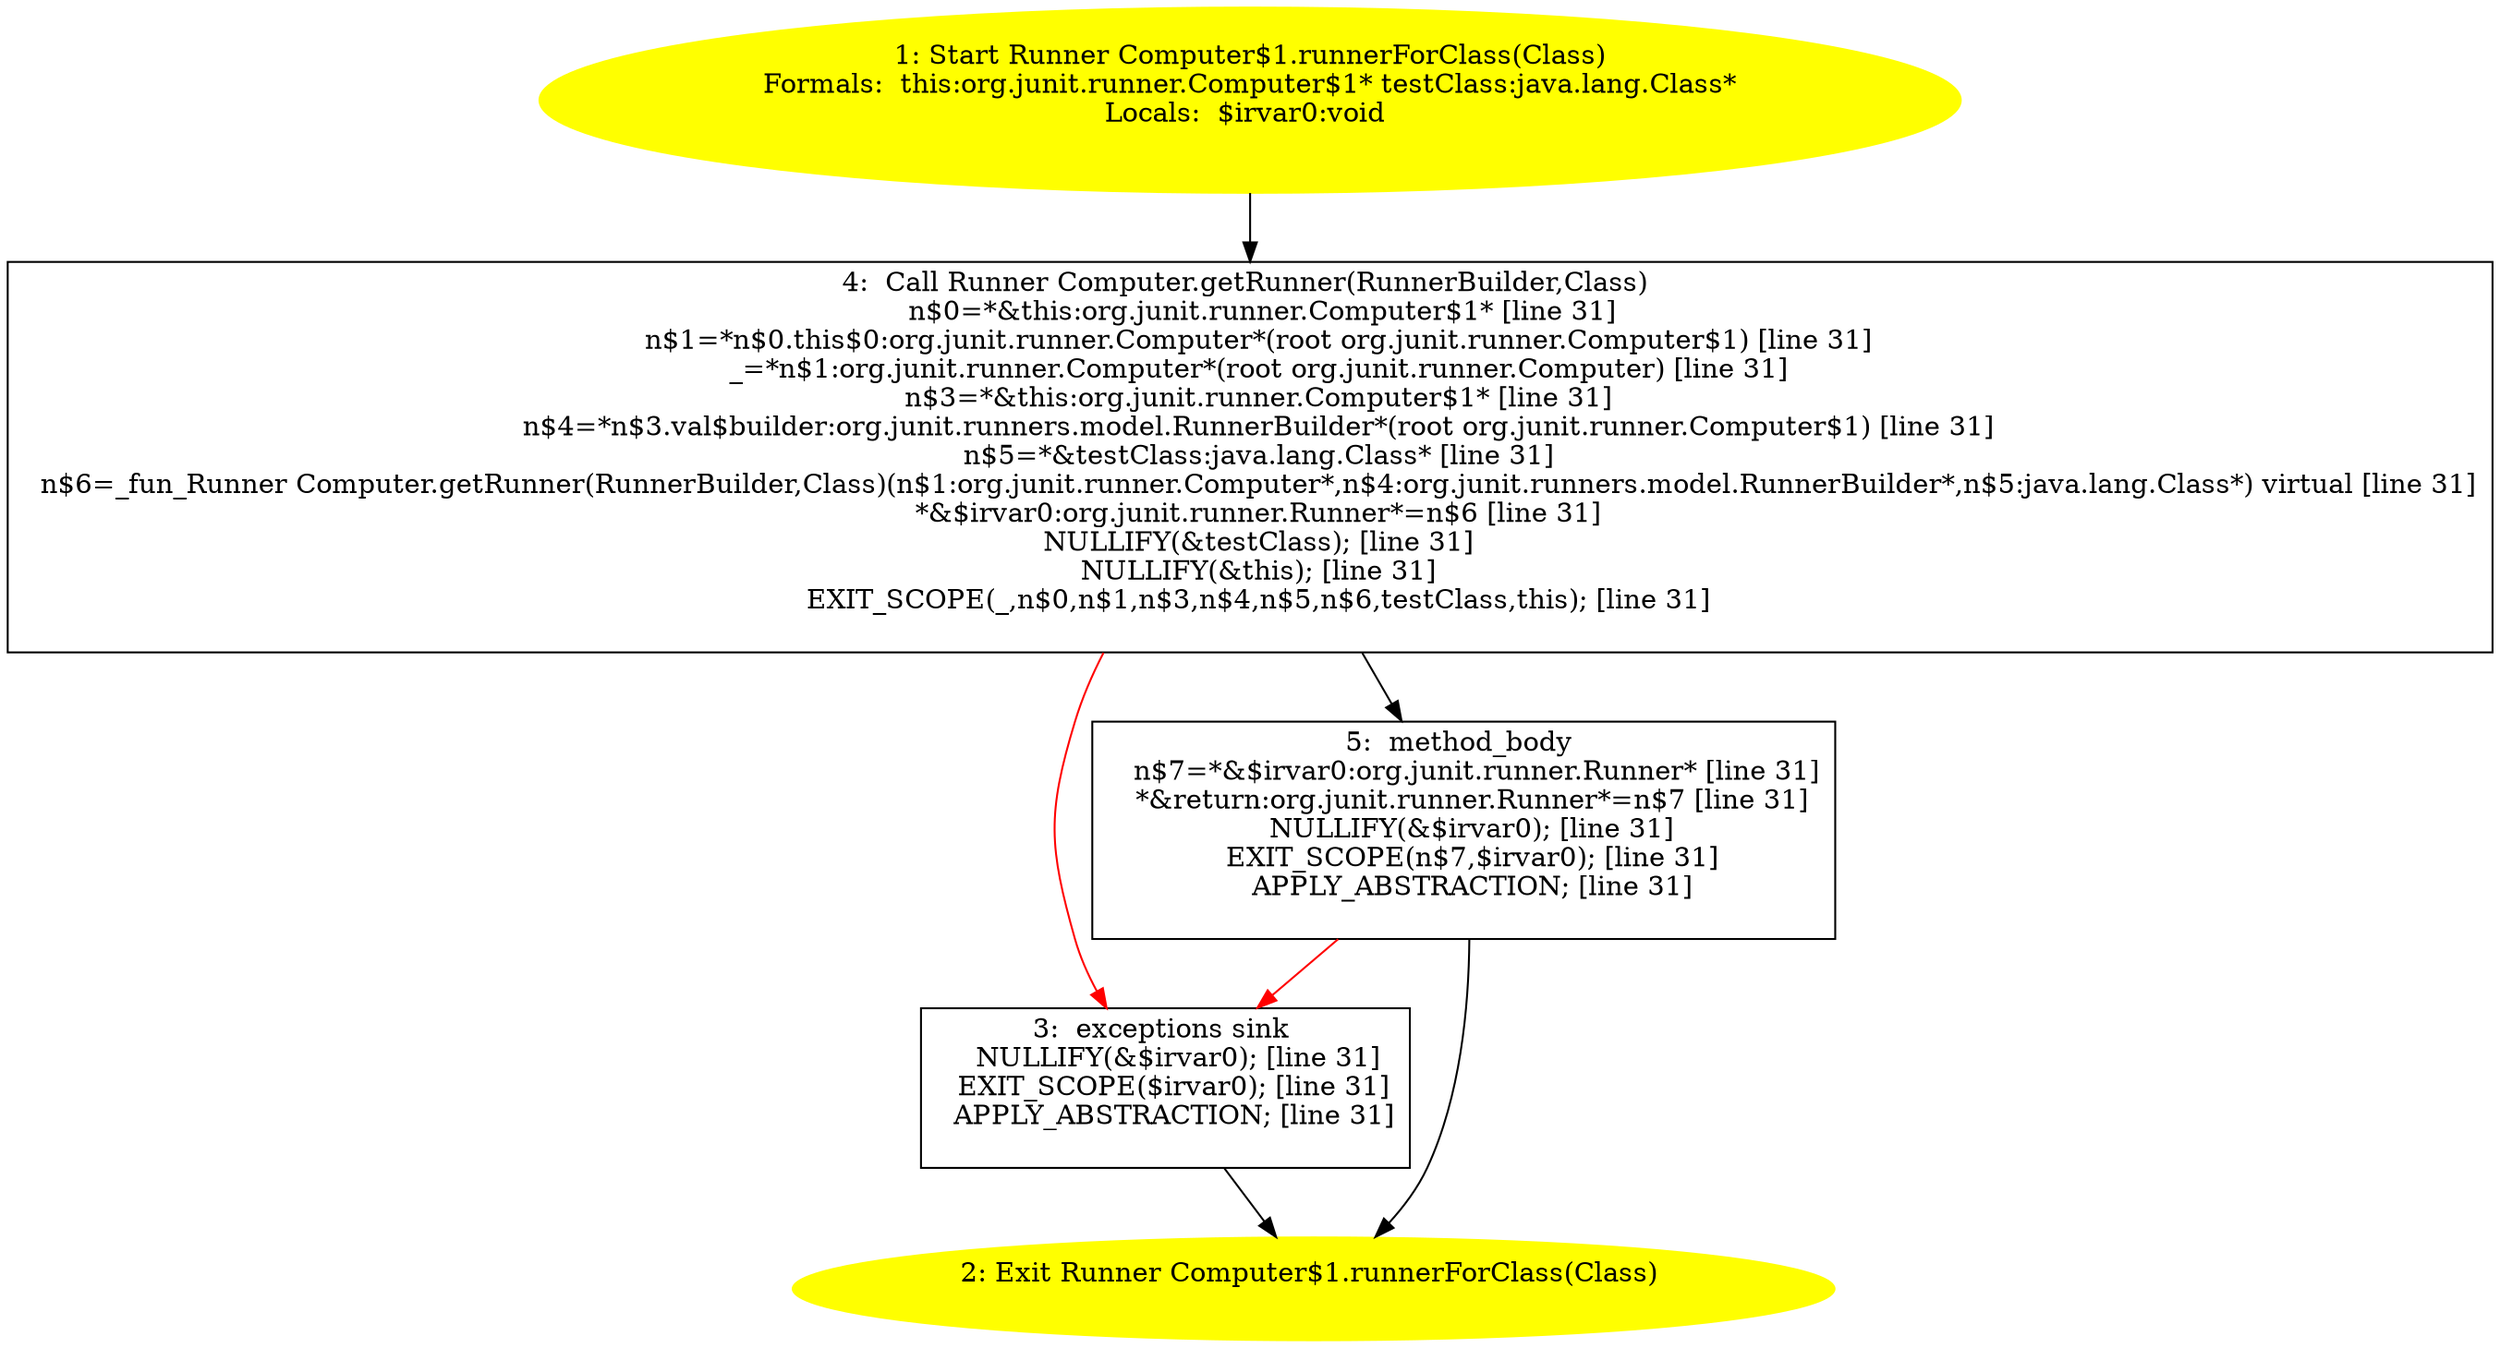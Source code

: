 /* @generated */
digraph cfg {
"org.junit.runner.Computer$1.runnerForClass(java.lang.Class):org.junit.runner.Runner.27e9c67335a17b0867588cb494c4369e_1" [label="1: Start Runner Computer$1.runnerForClass(Class)\nFormals:  this:org.junit.runner.Computer$1* testClass:java.lang.Class*\nLocals:  $irvar0:void \n  " color=yellow style=filled]
	

	 "org.junit.runner.Computer$1.runnerForClass(java.lang.Class):org.junit.runner.Runner.27e9c67335a17b0867588cb494c4369e_1" -> "org.junit.runner.Computer$1.runnerForClass(java.lang.Class):org.junit.runner.Runner.27e9c67335a17b0867588cb494c4369e_4" ;
"org.junit.runner.Computer$1.runnerForClass(java.lang.Class):org.junit.runner.Runner.27e9c67335a17b0867588cb494c4369e_2" [label="2: Exit Runner Computer$1.runnerForClass(Class) \n  " color=yellow style=filled]
	

"org.junit.runner.Computer$1.runnerForClass(java.lang.Class):org.junit.runner.Runner.27e9c67335a17b0867588cb494c4369e_3" [label="3:  exceptions sink \n   NULLIFY(&$irvar0); [line 31]\n  EXIT_SCOPE($irvar0); [line 31]\n  APPLY_ABSTRACTION; [line 31]\n " shape="box"]
	

	 "org.junit.runner.Computer$1.runnerForClass(java.lang.Class):org.junit.runner.Runner.27e9c67335a17b0867588cb494c4369e_3" -> "org.junit.runner.Computer$1.runnerForClass(java.lang.Class):org.junit.runner.Runner.27e9c67335a17b0867588cb494c4369e_2" ;
"org.junit.runner.Computer$1.runnerForClass(java.lang.Class):org.junit.runner.Runner.27e9c67335a17b0867588cb494c4369e_4" [label="4:  Call Runner Computer.getRunner(RunnerBuilder,Class) \n   n$0=*&this:org.junit.runner.Computer$1* [line 31]\n  n$1=*n$0.this$0:org.junit.runner.Computer*(root org.junit.runner.Computer$1) [line 31]\n  _=*n$1:org.junit.runner.Computer*(root org.junit.runner.Computer) [line 31]\n  n$3=*&this:org.junit.runner.Computer$1* [line 31]\n  n$4=*n$3.val$builder:org.junit.runners.model.RunnerBuilder*(root org.junit.runner.Computer$1) [line 31]\n  n$5=*&testClass:java.lang.Class* [line 31]\n  n$6=_fun_Runner Computer.getRunner(RunnerBuilder,Class)(n$1:org.junit.runner.Computer*,n$4:org.junit.runners.model.RunnerBuilder*,n$5:java.lang.Class*) virtual [line 31]\n  *&$irvar0:org.junit.runner.Runner*=n$6 [line 31]\n  NULLIFY(&testClass); [line 31]\n  NULLIFY(&this); [line 31]\n  EXIT_SCOPE(_,n$0,n$1,n$3,n$4,n$5,n$6,testClass,this); [line 31]\n " shape="box"]
	

	 "org.junit.runner.Computer$1.runnerForClass(java.lang.Class):org.junit.runner.Runner.27e9c67335a17b0867588cb494c4369e_4" -> "org.junit.runner.Computer$1.runnerForClass(java.lang.Class):org.junit.runner.Runner.27e9c67335a17b0867588cb494c4369e_5" ;
	 "org.junit.runner.Computer$1.runnerForClass(java.lang.Class):org.junit.runner.Runner.27e9c67335a17b0867588cb494c4369e_4" -> "org.junit.runner.Computer$1.runnerForClass(java.lang.Class):org.junit.runner.Runner.27e9c67335a17b0867588cb494c4369e_3" [color="red" ];
"org.junit.runner.Computer$1.runnerForClass(java.lang.Class):org.junit.runner.Runner.27e9c67335a17b0867588cb494c4369e_5" [label="5:  method_body \n   n$7=*&$irvar0:org.junit.runner.Runner* [line 31]\n  *&return:org.junit.runner.Runner*=n$7 [line 31]\n  NULLIFY(&$irvar0); [line 31]\n  EXIT_SCOPE(n$7,$irvar0); [line 31]\n  APPLY_ABSTRACTION; [line 31]\n " shape="box"]
	

	 "org.junit.runner.Computer$1.runnerForClass(java.lang.Class):org.junit.runner.Runner.27e9c67335a17b0867588cb494c4369e_5" -> "org.junit.runner.Computer$1.runnerForClass(java.lang.Class):org.junit.runner.Runner.27e9c67335a17b0867588cb494c4369e_2" ;
	 "org.junit.runner.Computer$1.runnerForClass(java.lang.Class):org.junit.runner.Runner.27e9c67335a17b0867588cb494c4369e_5" -> "org.junit.runner.Computer$1.runnerForClass(java.lang.Class):org.junit.runner.Runner.27e9c67335a17b0867588cb494c4369e_3" [color="red" ];
}
